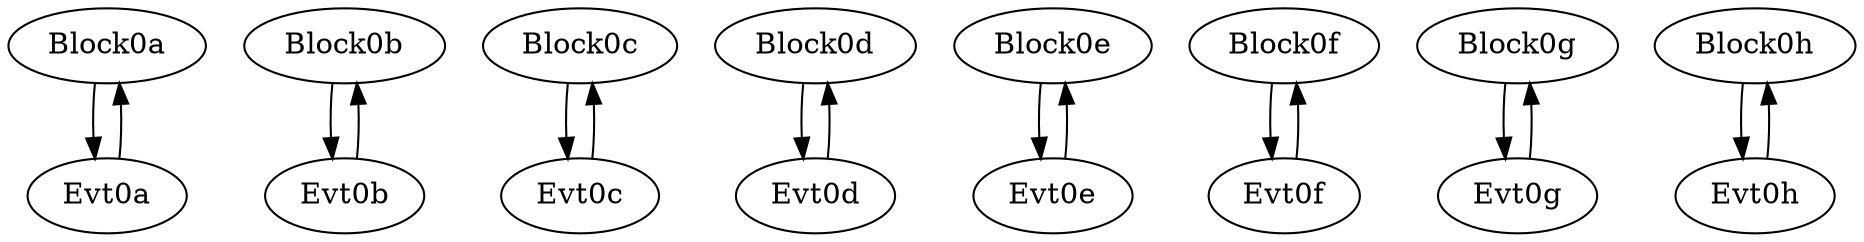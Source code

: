 digraph pps_all0 {
graph [name=pps_all0]
edge [type=defdst]
node [cpu=0 fid=1 toffs=0 tef=0 tperiod=1000000000]
Block0a[type=block pattern=PPS0a patexit=1 qlo=1]
Evt0a[type=tmsg pattern=PPS0a patentry=1 gid=10 evtno=210 par=48]
Block0a->Evt0a->Block0a

Block0b[type=block pattern=PPS0b patexit=1 qlo=1]
Evt0b[type=tmsg pattern=PPS0b patentry=1 gid=10 evtno=210 par=49]
Block0b->Evt0b->Block0b

Block0c[type=block pattern=PPS0c patexit=1 qlo=1]
Evt0c[type=tmsg pattern=PPS0c patentry=1 gid=10 evtno=210 par=50]
Block0c->Evt0c->Block0c

Block0d[type=block pattern=PPS0d patexit=1 qlo=1]
Evt0d[type=tmsg pattern=PPS0d patentry=1 gid=10 evtno=210 par=51]
Block0d->Evt0d->Block0d

Block0e[type=block pattern=PPS0e patexit=1 qlo=1]
Evt0e[type=tmsg pattern=PPS0e patentry=1 gid=10 evtno=210 par=52]
Block0e->Evt0e->Block0e

Block0f[type=block pattern=PPS0f patexit=1 qlo=1]
Evt0f[type=tmsg pattern=PPS0f patentry=1 gid=10 evtno=210 par=50]
Block0f->Evt0f->Block0f

Block0g[type=block pattern=PPS0g patexit=1 qlo=1]
Evt0g[type=tmsg pattern=PPS0g patentry=1 gid=10 evtno=210 par=54]
Block0g->Evt0g->Block0g

Block0h[type=block pattern=PPS0h patexit=1 qlo=1]
Evt0h[type=tmsg pattern=PPS0h patentry=1 gid=10 evtno=210 par=55]
Block0h->Evt0h->Block0h
}
